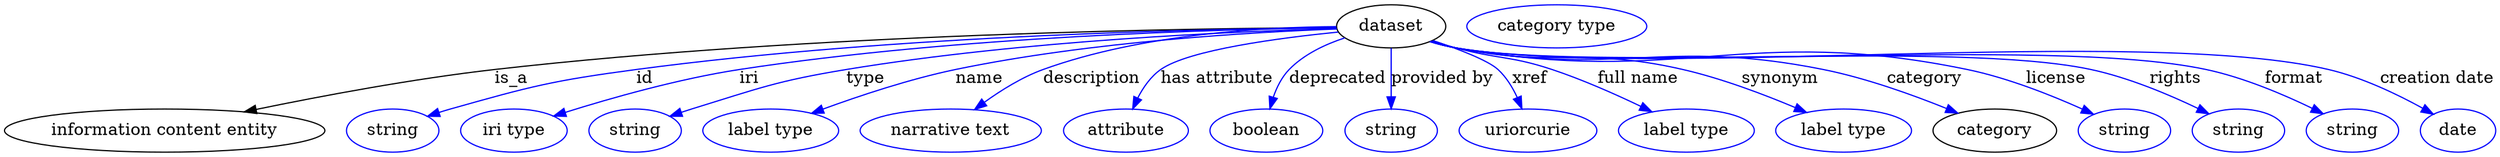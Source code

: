 digraph {
	graph [bb="0,0,2073.4,123"];
	node [label="\N"];
	dataset	[height=0.5,
		label=dataset,
		pos="1154.2,105",
		width=1.2638];
	"information content entity"	[height=0.5,
		pos="133.24,18",
		width=3.7011];
	dataset -> "information content entity"	[label=is_a,
		lp="422.24,61.5",
		pos="e,199.55,33.616 1108.7,103.97 991.83,103.42 672.33,99.068 408.24,69 340.61,61.3 264.53,47.027 209.56,35.695"];
	id	[color=blue,
		height=0.5,
		label=string,
		pos="323.24,18",
		width=1.0652];
	dataset -> id	[color=blue,
		label=id,
		lp="533.24,61.5",
		pos="e,352.23,29.954 1108.7,103.86 1004.9,103.02 742.98,97.937 526.24,69 456.42,59.679 439.02,55.131 371.24,36 368.13,35.124 364.94,34.151 \
361.74,33.129",
		style=solid];
	iri	[color=blue,
		height=0.5,
		label="iri type",
		pos="424.24,18",
		width=1.2277];
	dataset -> iri	[color=blue,
		label=iri,
		lp="620.24,61.5",
		pos="e,457.4,30.135 1108.6,103.77 1015,102.7 794.66,97.126 612.24,69 561.53,61.181 504.79,45.033 467.05,33.196",
		style=solid];
	type	[color=blue,
		height=0.5,
		label=string,
		pos="525.24,18",
		width=1.0652];
	dataset -> type	[color=blue,
		label=type,
		lp="717.24,61.5",
		pos="e,554.17,29.962 1108.9,103.09 1027,100.88 849.11,93.436 701.24,69 642.85,59.351 628.8,53.418 572.24,36 569.48,35.15 566.64,34.234 \
563.79,33.283",
		style=solid];
	name	[color=blue,
		height=0.5,
		label="label type",
		pos="638.24,18",
		width=1.5707];
	dataset -> name	[color=blue,
		label=name,
		lp="812.24,61.5",
		pos="e,672.22,32.4 1108.9,102.78 1039.9,100.2 904.59,92.379 792.24,69 754.12,61.068 712.17,47.082 681.69,35.916",
		style=solid];
	description	[color=blue,
		height=0.5,
		label="narrative text",
		pos="788.24,18",
		width=2.0943];
	dataset -> description	[color=blue,
		label=description,
		lp="904.74,61.5",
		pos="e,807.81,35.569 1108.5,104.86 1050.1,104.54 946.62,99.166 864.24,69 846.92,62.659 829.59,51.7 815.86,41.656",
		style=solid];
	"has attribute"	[color=blue,
		height=0.5,
		label=attribute,
		pos="933.24,18",
		width=1.4443];
	dataset -> "has attribute"	[color=blue,
		label="has attribute",
		lp="1009.2,61.5",
		pos="e,938.82,36 1110,100.24 1060.9,95.327 985.52,85.369 962.24,69 953.92,63.151 947.64,54.097 943.09,45.293",
		style=solid];
	deprecated	[color=blue,
		height=0.5,
		label=boolean,
		pos="1050.2,18",
		width=1.2999];
	dataset -> deprecated	[color=blue,
		label=deprecated,
		lp="1109.7,61.5",
		pos="e,1053.2,36.167 1115.6,95.396 1099.5,90.112 1081.7,81.811 1069.2,69 1063.1,62.659 1058.9,54.114 1056,45.882",
		style=solid];
	"provided by"	[color=blue,
		height=0.5,
		label=string,
		pos="1153.2,18",
		width=1.0652];
	dataset -> "provided by"	[color=blue,
		label="provided by",
		lp="1196.7,61.5",
		pos="e,1153.4,36.175 1154,86.799 1153.9,75.163 1153.7,59.548 1153.6,46.237",
		style=solid];
	xref	[color=blue,
		height=0.5,
		label=uriorcurie,
		pos="1267.2,18",
		width=1.5887];
	dataset -> xref	[color=blue,
		label=xref,
		lp="1268.7,61.5",
		pos="e,1262.5,36.258 1189.1,93.206 1210.4,86.085 1235,76.687 1243.2,69 1250,62.686 1255.1,54.045 1258.8,45.723",
		style=solid];
	"full name"	[color=blue,
		height=0.5,
		label="label type",
		pos="1399.2,18",
		width=1.5707];
	dataset -> "full name"	[color=blue,
		label="full name",
		lp="1358.7,61.5",
		pos="e,1370.4,33.766 1188.1,92.877 1194.8,90.825 1201.7,88.773 1208.2,87 1243,77.585 1253.1,80.395 1287.2,69 1312.6,60.548 1340,48.374 \
1361.3,38.155",
		style=solid];
	synonym	[color=blue,
		height=0.5,
		label="label type",
		pos="1530.2,18",
		width=1.5707];
	dataset -> synonym	[color=blue,
		label=synonym,
		lp="1477.2,61.5",
		pos="e,1499.3,33.204 1187.1,92.459 1194,90.368 1201.3,88.407 1208.2,87 1290.5,70.306 1314.4,87.833 1396.2,69 1428.7,61.532 1463.9,48.177 \
1490.1,37.147",
		style=solid];
	category	[height=0.5,
		pos="1656.2,18",
		width=1.4263];
	dataset -> category	[color=blue,
		label=category,
		lp="1597.7,61.5",
		pos="e,1625.7,32.469 1186.8,92.349 1193.8,90.239 1201.2,88.298 1208.2,87 1341.8,62.426 1380.1,95.666 1513.2,69 1549,61.839 1588,47.768 \
1616.2,36.372",
		style=solid];
	license	[color=blue,
		height=0.5,
		label=string,
		pos="1764.2,18",
		width=1.0652];
	dataset -> license	[color=blue,
		label=license,
		lp="1707.2,61.5",
		pos="e,1738.4,31.727 1186.7,92.259 1193.7,90.155 1201.2,88.24 1208.2,87 1394.5,54.333 1448.1,107.2 1633.2,69 1666.9,62.065 1703.2,47.603 \
1729,36.008",
		style=solid];
	rights	[color=blue,
		height=0.5,
		label=string,
		pos="1859.2,18",
		width=1.0652];
	dataset -> rights	[color=blue,
		label=rights,
		lp="1806.7,61.5",
		pos="e,1834.6,32.033 1186.7,92.214 1193.7,90.113 1201.2,88.211 1208.2,87 1324,67.192 1621.4,93.484 1736.2,69 1767.7,62.295 1801.4,48.053 \
1825.5,36.477",
		style=solid];
	format	[color=blue,
		height=0.5,
		label=string,
		pos="1954.2,18",
		width=1.0652];
	dataset -> format	[color=blue,
		label=format,
		lp="1905.7,61.5",
		pos="e,1929.8,32.074 1186.4,92.272 1193.5,90.139 1201.1,88.208 1208.2,87 1345,63.952 1696.5,97.769 1832.2,69 1863.5,62.379 1896.9,48.129 \
1920.8,36.53",
		style=solid];
	"creation date"	[color=blue,
		height=0.5,
		label=date,
		pos="2042.2,18",
		width=0.86659];
	dataset -> "creation date"	[color=blue,
		label="creation date",
		lp="2024.7,61.5",
		pos="e,2021.6,31.652 1186.4,92.25 1193.5,90.118 1201.1,88.194 1208.2,87 1367.4,60.51 1777.1,105.66 1934.2,69 1962.3,62.458 1991.8,48.219 \
2012.9,36.603",
		style=solid];
	"named thing_category"	[color=blue,
		height=0.5,
		label="category type",
		pos="1292.2,105",
		width=2.0762];
}
